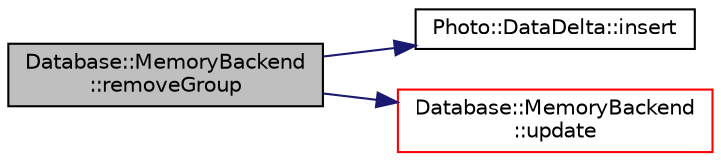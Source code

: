 digraph "Database::MemoryBackend::removeGroup"
{
 // LATEX_PDF_SIZE
  edge [fontname="Helvetica",fontsize="10",labelfontname="Helvetica",labelfontsize="10"];
  node [fontname="Helvetica",fontsize="10",shape=record];
  rankdir="LR";
  Node1 [label="Database::MemoryBackend\l::removeGroup",height=0.2,width=0.4,color="black", fillcolor="grey75", style="filled", fontcolor="black",tooltip=" "];
  Node1 -> Node2 [color="midnightblue",fontsize="10",style="solid",fontname="Helvetica"];
  Node2 [label="Photo::DataDelta::insert",height=0.2,width=0.4,color="black", fillcolor="white", style="filled",URL="$class_photo_1_1_data_delta.html#a4e20dab36867e0c89032b534c963029f",tooltip=" "];
  Node1 -> Node3 [color="midnightblue",fontsize="10",style="solid",fontname="Helvetica"];
  Node3 [label="Database::MemoryBackend\l::update",height=0.2,width=0.4,color="red", fillcolor="white", style="filled",URL="$class_database_1_1_memory_backend.html#a4776d93a9968f87bc793e6fad9e96a89",tooltip="update photos details"];
}
